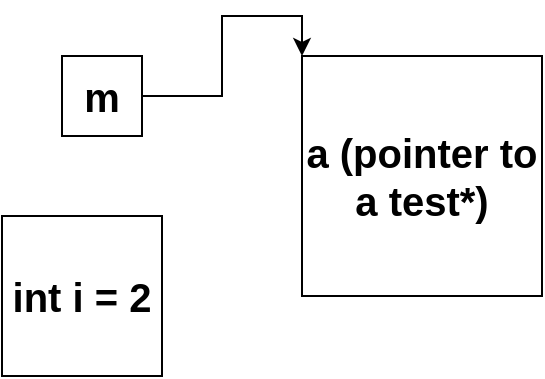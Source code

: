 <mxfile version="24.7.7">
  <diagram name="Page-1" id="dqOYltRqPko2jnYy4Hma">
    <mxGraphModel dx="794" dy="458" grid="1" gridSize="10" guides="1" tooltips="1" connect="1" arrows="1" fold="1" page="1" pageScale="1" pageWidth="850" pageHeight="1100" math="0" shadow="0">
      <root>
        <mxCell id="0" />
        <mxCell id="1" parent="0" />
        <mxCell id="qoZ0K47is2WwGKn8lz6A-1" value="int i = 2" style="whiteSpace=wrap;html=1;aspect=fixed;fontSize=20;fontStyle=1" parent="1" vertex="1">
          <mxGeometry x="100" y="220" width="80" height="80" as="geometry" />
        </mxCell>
        <mxCell id="qoZ0K47is2WwGKn8lz6A-2" style="edgeStyle=orthogonalEdgeStyle;rounded=0;orthogonalLoop=1;jettySize=auto;html=1;entryX=0;entryY=0;entryDx=0;entryDy=0;" parent="1" source="qoZ0K47is2WwGKn8lz6A-3" target="qoZ0K47is2WwGKn8lz6A-4" edge="1">
          <mxGeometry relative="1" as="geometry" />
        </mxCell>
        <mxCell id="qoZ0K47is2WwGKn8lz6A-3" value="m" style="whiteSpace=wrap;html=1;aspect=fixed;fontSize=20;fontStyle=1" parent="1" vertex="1">
          <mxGeometry x="130" y="140" width="40" height="40" as="geometry" />
        </mxCell>
        <mxCell id="qoZ0K47is2WwGKn8lz6A-4" value="a (pointer to a test*)" style="rounded=0;whiteSpace=wrap;html=1;fontSize=20;fontStyle=1" parent="1" vertex="1">
          <mxGeometry x="250" y="140" width="120" height="120" as="geometry" />
        </mxCell>
      </root>
    </mxGraphModel>
  </diagram>
</mxfile>
